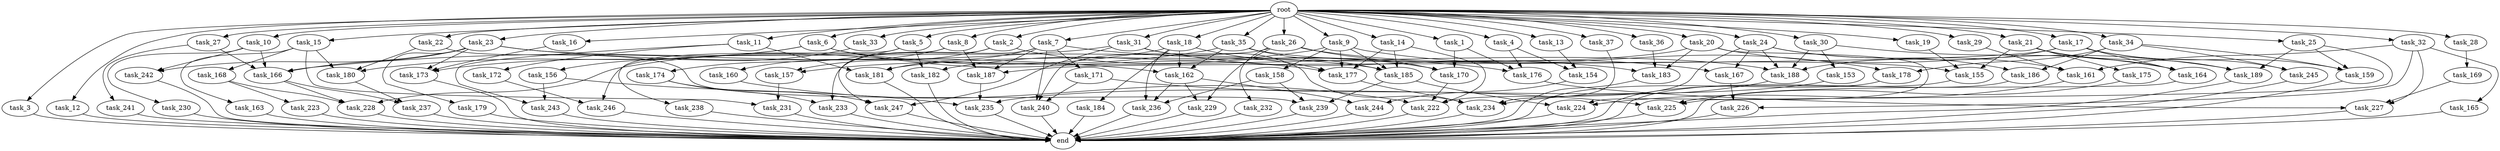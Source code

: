 digraph G {
  root [size="0.000000"];
  task_1 [size="2.048000"];
  task_2 [size="2.048000"];
  task_3 [size="2.048000"];
  task_4 [size="2.048000"];
  task_5 [size="2.048000"];
  task_6 [size="2.048000"];
  task_7 [size="2.048000"];
  task_8 [size="2.048000"];
  task_9 [size="2.048000"];
  task_10 [size="2.048000"];
  task_11 [size="2.048000"];
  task_12 [size="2.048000"];
  task_13 [size="2.048000"];
  task_14 [size="2.048000"];
  task_15 [size="2.048000"];
  task_16 [size="2.048000"];
  task_17 [size="2.048000"];
  task_18 [size="2.048000"];
  task_19 [size="2.048000"];
  task_20 [size="2.048000"];
  task_21 [size="2.048000"];
  task_22 [size="2.048000"];
  task_23 [size="2.048000"];
  task_24 [size="2.048000"];
  task_25 [size="2.048000"];
  task_26 [size="2.048000"];
  task_27 [size="2.048000"];
  task_28 [size="2.048000"];
  task_29 [size="2.048000"];
  task_30 [size="2.048000"];
  task_31 [size="2.048000"];
  task_32 [size="2.048000"];
  task_33 [size="2.048000"];
  task_34 [size="2.048000"];
  task_35 [size="2.048000"];
  task_36 [size="2.048000"];
  task_37 [size="2.048000"];
  task_153 [size="618475290.624000"];
  task_154 [size="704374636.544000"];
  task_155 [size="1975684956.160000"];
  task_156 [size="841813590.016000"];
  task_157 [size="996432412.672000"];
  task_158 [size="274877906.944000"];
  task_159 [size="841813590.016000"];
  task_160 [size="154618822.656000"];
  task_161 [size="3865470566.400000"];
  task_162 [size="1683627180.032000"];
  task_163 [size="1391569403.904000"];
  task_164 [size="1202590842.880000"];
  task_165 [size="1717986918.400000"];
  task_166 [size="3350074490.880000"];
  task_167 [size="1821066133.504000"];
  task_168 [size="1391569403.904000"];
  task_169 [size="1391569403.904000"];
  task_170 [size="2388001816.576000"];
  task_171 [size="1717986918.400000"];
  task_172 [size="1099511627.776000"];
  task_173 [size="2628519985.152000"];
  task_174 [size="274877906.944000"];
  task_175 [size="429496729.600000"];
  task_176 [size="2302102470.656000"];
  task_177 [size="2233382993.920000"];
  task_178 [size="893353197.568000"];
  task_179 [size="1099511627.776000"];
  task_180 [size="2095944040.448000"];
  task_181 [size="2972117368.832000"];
  task_182 [size="549755813.888000"];
  task_183 [size="1975684956.160000"];
  task_184 [size="429496729.600000"];
  task_185 [size="2628519985.152000"];
  task_186 [size="1047972020.224000"];
  task_187 [size="2027224563.712000"];
  task_188 [size="1632087572.480000"];
  task_189 [size="652835028.992000"];
  task_222 [size="2576980377.600000"];
  task_223 [size="1099511627.776000"];
  task_224 [size="2714419331.072000"];
  task_225 [size="2010044694.528000"];
  task_226 [size="3109556322.304000"];
  task_227 [size="2611340115.968000"];
  task_228 [size="2370821947.392000"];
  task_229 [size="1460288880.640000"];
  task_230 [size="429496729.600000"];
  task_231 [size="2783138807.808000"];
  task_232 [size="1391569403.904000"];
  task_233 [size="3109556322.304000"];
  task_234 [size="3539053051.904000"];
  task_235 [size="738734374.912000"];
  task_236 [size="1889785610.240000"];
  task_237 [size="2559800508.416000"];
  task_238 [size="274877906.944000"];
  task_239 [size="2508260900.864000"];
  task_240 [size="4209067950.080000"];
  task_241 [size="1391569403.904000"];
  task_242 [size="1529008357.376000"];
  task_243 [size="1254130450.432000"];
  task_244 [size="343597383.680000"];
  task_245 [size="773094113.280000"];
  task_246 [size="429496729.600000"];
  task_247 [size="2662879723.520000"];
  end [size="0.000000"];

  root -> task_1 [size="1.000000"];
  root -> task_2 [size="1.000000"];
  root -> task_3 [size="1.000000"];
  root -> task_4 [size="1.000000"];
  root -> task_5 [size="1.000000"];
  root -> task_6 [size="1.000000"];
  root -> task_7 [size="1.000000"];
  root -> task_8 [size="1.000000"];
  root -> task_9 [size="1.000000"];
  root -> task_10 [size="1.000000"];
  root -> task_11 [size="1.000000"];
  root -> task_12 [size="1.000000"];
  root -> task_13 [size="1.000000"];
  root -> task_14 [size="1.000000"];
  root -> task_15 [size="1.000000"];
  root -> task_16 [size="1.000000"];
  root -> task_17 [size="1.000000"];
  root -> task_18 [size="1.000000"];
  root -> task_19 [size="1.000000"];
  root -> task_20 [size="1.000000"];
  root -> task_21 [size="1.000000"];
  root -> task_22 [size="1.000000"];
  root -> task_23 [size="1.000000"];
  root -> task_24 [size="1.000000"];
  root -> task_25 [size="1.000000"];
  root -> task_26 [size="1.000000"];
  root -> task_27 [size="1.000000"];
  root -> task_28 [size="1.000000"];
  root -> task_29 [size="1.000000"];
  root -> task_30 [size="1.000000"];
  root -> task_31 [size="1.000000"];
  root -> task_32 [size="1.000000"];
  root -> task_33 [size="1.000000"];
  root -> task_34 [size="1.000000"];
  root -> task_35 [size="1.000000"];
  root -> task_36 [size="1.000000"];
  root -> task_37 [size="1.000000"];
  task_1 -> task_170 [size="75497472.000000"];
  task_1 -> task_176 [size="75497472.000000"];
  task_2 -> task_157 [size="411041792.000000"];
  task_2 -> task_170 [size="411041792.000000"];
  task_2 -> task_247 [size="411041792.000000"];
  task_3 -> end [size="1.000000"];
  task_4 -> task_154 [size="209715200.000000"];
  task_4 -> task_176 [size="209715200.000000"];
  task_5 -> task_174 [size="134217728.000000"];
  task_5 -> task_182 [size="134217728.000000"];
  task_5 -> task_238 [size="134217728.000000"];
  task_6 -> task_173 [size="209715200.000000"];
  task_6 -> task_177 [size="209715200.000000"];
  task_6 -> task_180 [size="209715200.000000"];
  task_6 -> task_188 [size="209715200.000000"];
  task_7 -> task_171 [size="838860800.000000"];
  task_7 -> task_176 [size="838860800.000000"];
  task_7 -> task_181 [size="838860800.000000"];
  task_7 -> task_187 [size="838860800.000000"];
  task_7 -> task_233 [size="838860800.000000"];
  task_7 -> task_240 [size="838860800.000000"];
  task_8 -> task_160 [size="75497472.000000"];
  task_8 -> task_187 [size="75497472.000000"];
  task_8 -> task_246 [size="75497472.000000"];
  task_9 -> task_158 [size="134217728.000000"];
  task_9 -> task_177 [size="134217728.000000"];
  task_9 -> task_178 [size="134217728.000000"];
  task_9 -> task_182 [size="134217728.000000"];
  task_9 -> task_185 [size="134217728.000000"];
  task_10 -> task_166 [size="209715200.000000"];
  task_10 -> task_230 [size="209715200.000000"];
  task_10 -> task_242 [size="209715200.000000"];
  task_11 -> task_172 [size="536870912.000000"];
  task_11 -> task_181 [size="536870912.000000"];
  task_11 -> task_243 [size="536870912.000000"];
  task_12 -> end [size="1.000000"];
  task_13 -> task_154 [size="134217728.000000"];
  task_14 -> task_177 [size="536870912.000000"];
  task_14 -> task_185 [size="536870912.000000"];
  task_14 -> task_222 [size="536870912.000000"];
  task_15 -> task_163 [size="679477248.000000"];
  task_15 -> task_168 [size="679477248.000000"];
  task_15 -> task_180 [size="679477248.000000"];
  task_15 -> task_231 [size="679477248.000000"];
  task_16 -> task_173 [size="536870912.000000"];
  task_17 -> task_159 [size="75497472.000000"];
  task_17 -> task_164 [size="75497472.000000"];
  task_17 -> task_187 [size="75497472.000000"];
  task_17 -> task_188 [size="75497472.000000"];
  task_17 -> task_245 [size="75497472.000000"];
  task_18 -> task_162 [size="209715200.000000"];
  task_18 -> task_177 [size="209715200.000000"];
  task_18 -> task_184 [size="209715200.000000"];
  task_18 -> task_228 [size="209715200.000000"];
  task_18 -> task_236 [size="209715200.000000"];
  task_19 -> task_155 [size="679477248.000000"];
  task_20 -> task_181 [size="75497472.000000"];
  task_20 -> task_183 [size="75497472.000000"];
  task_20 -> task_189 [size="75497472.000000"];
  task_20 -> task_224 [size="75497472.000000"];
  task_21 -> task_155 [size="209715200.000000"];
  task_21 -> task_164 [size="209715200.000000"];
  task_21 -> task_175 [size="209715200.000000"];
  task_21 -> task_189 [size="209715200.000000"];
  task_22 -> task_180 [size="134217728.000000"];
  task_22 -> task_239 [size="134217728.000000"];
  task_23 -> task_162 [size="536870912.000000"];
  task_23 -> task_166 [size="536870912.000000"];
  task_23 -> task_173 [size="536870912.000000"];
  task_23 -> task_179 [size="536870912.000000"];
  task_23 -> task_185 [size="536870912.000000"];
  task_23 -> task_242 [size="536870912.000000"];
  task_24 -> task_161 [size="209715200.000000"];
  task_24 -> task_167 [size="209715200.000000"];
  task_24 -> task_186 [size="209715200.000000"];
  task_24 -> task_188 [size="209715200.000000"];
  task_24 -> task_222 [size="209715200.000000"];
  task_25 -> task_159 [size="33554432.000000"];
  task_25 -> task_189 [size="33554432.000000"];
  task_25 -> task_225 [size="33554432.000000"];
  task_26 -> task_167 [size="679477248.000000"];
  task_26 -> task_170 [size="679477248.000000"];
  task_26 -> task_229 [size="679477248.000000"];
  task_26 -> task_232 [size="679477248.000000"];
  task_26 -> task_240 [size="679477248.000000"];
  task_27 -> task_166 [size="679477248.000000"];
  task_27 -> task_241 [size="679477248.000000"];
  task_28 -> task_169 [size="679477248.000000"];
  task_29 -> task_161 [size="838860800.000000"];
  task_30 -> task_153 [size="301989888.000000"];
  task_30 -> task_164 [size="301989888.000000"];
  task_30 -> task_188 [size="301989888.000000"];
  task_31 -> task_166 [size="209715200.000000"];
  task_31 -> task_183 [size="209715200.000000"];
  task_31 -> task_234 [size="209715200.000000"];
  task_31 -> task_247 [size="209715200.000000"];
  task_32 -> task_161 [size="838860800.000000"];
  task_32 -> task_165 [size="838860800.000000"];
  task_32 -> task_226 [size="838860800.000000"];
  task_32 -> task_227 [size="838860800.000000"];
  task_33 -> task_156 [size="411041792.000000"];
  task_34 -> task_159 [size="301989888.000000"];
  task_34 -> task_178 [size="301989888.000000"];
  task_34 -> task_186 [size="301989888.000000"];
  task_34 -> task_245 [size="301989888.000000"];
  task_35 -> task_155 [size="75497472.000000"];
  task_35 -> task_157 [size="75497472.000000"];
  task_35 -> task_162 [size="75497472.000000"];
  task_35 -> task_185 [size="75497472.000000"];
  task_36 -> task_183 [size="679477248.000000"];
  task_37 -> task_234 [size="301989888.000000"];
  task_153 -> task_235 [size="209715200.000000"];
  task_154 -> task_244 [size="134217728.000000"];
  task_155 -> end [size="1.000000"];
  task_156 -> task_235 [size="75497472.000000"];
  task_156 -> task_243 [size="75497472.000000"];
  task_157 -> task_231 [size="679477248.000000"];
  task_158 -> task_236 [size="679477248.000000"];
  task_158 -> task_239 [size="679477248.000000"];
  task_159 -> end [size="1.000000"];
  task_160 -> task_222 [size="209715200.000000"];
  task_161 -> task_224 [size="838860800.000000"];
  task_162 -> task_229 [size="33554432.000000"];
  task_162 -> task_236 [size="33554432.000000"];
  task_162 -> task_244 [size="33554432.000000"];
  task_163 -> end [size="1.000000"];
  task_164 -> end [size="1.000000"];
  task_165 -> end [size="1.000000"];
  task_166 -> task_228 [size="411041792.000000"];
  task_166 -> task_237 [size="411041792.000000"];
  task_167 -> task_226 [size="679477248.000000"];
  task_168 -> task_223 [size="536870912.000000"];
  task_168 -> task_228 [size="536870912.000000"];
  task_169 -> task_227 [size="134217728.000000"];
  task_170 -> task_222 [size="301989888.000000"];
  task_171 -> task_225 [size="536870912.000000"];
  task_171 -> task_240 [size="536870912.000000"];
  task_172 -> task_246 [size="134217728.000000"];
  task_173 -> end [size="1.000000"];
  task_174 -> task_233 [size="679477248.000000"];
  task_174 -> task_247 [size="679477248.000000"];
  task_175 -> task_225 [size="411041792.000000"];
  task_176 -> task_227 [size="301989888.000000"];
  task_177 -> task_234 [size="536870912.000000"];
  task_178 -> end [size="1.000000"];
  task_179 -> end [size="1.000000"];
  task_180 -> task_237 [size="838860800.000000"];
  task_181 -> end [size="1.000000"];
  task_182 -> end [size="1.000000"];
  task_183 -> end [size="1.000000"];
  task_184 -> end [size="1.000000"];
  task_185 -> task_224 [size="411041792.000000"];
  task_185 -> task_239 [size="411041792.000000"];
  task_186 -> end [size="1.000000"];
  task_187 -> task_235 [size="75497472.000000"];
  task_188 -> task_234 [size="679477248.000000"];
  task_189 -> end [size="1.000000"];
  task_222 -> end [size="1.000000"];
  task_223 -> end [size="1.000000"];
  task_224 -> end [size="1.000000"];
  task_225 -> end [size="1.000000"];
  task_226 -> end [size="1.000000"];
  task_227 -> end [size="1.000000"];
  task_228 -> end [size="1.000000"];
  task_229 -> end [size="1.000000"];
  task_230 -> end [size="1.000000"];
  task_231 -> end [size="1.000000"];
  task_232 -> end [size="1.000000"];
  task_233 -> end [size="1.000000"];
  task_234 -> end [size="1.000000"];
  task_235 -> end [size="1.000000"];
  task_236 -> end [size="1.000000"];
  task_237 -> end [size="1.000000"];
  task_238 -> end [size="1.000000"];
  task_239 -> end [size="1.000000"];
  task_240 -> end [size="1.000000"];
  task_241 -> end [size="1.000000"];
  task_242 -> end [size="1.000000"];
  task_243 -> end [size="1.000000"];
  task_244 -> end [size="1.000000"];
  task_245 -> end [size="1.000000"];
  task_246 -> end [size="1.000000"];
  task_247 -> end [size="1.000000"];
}
